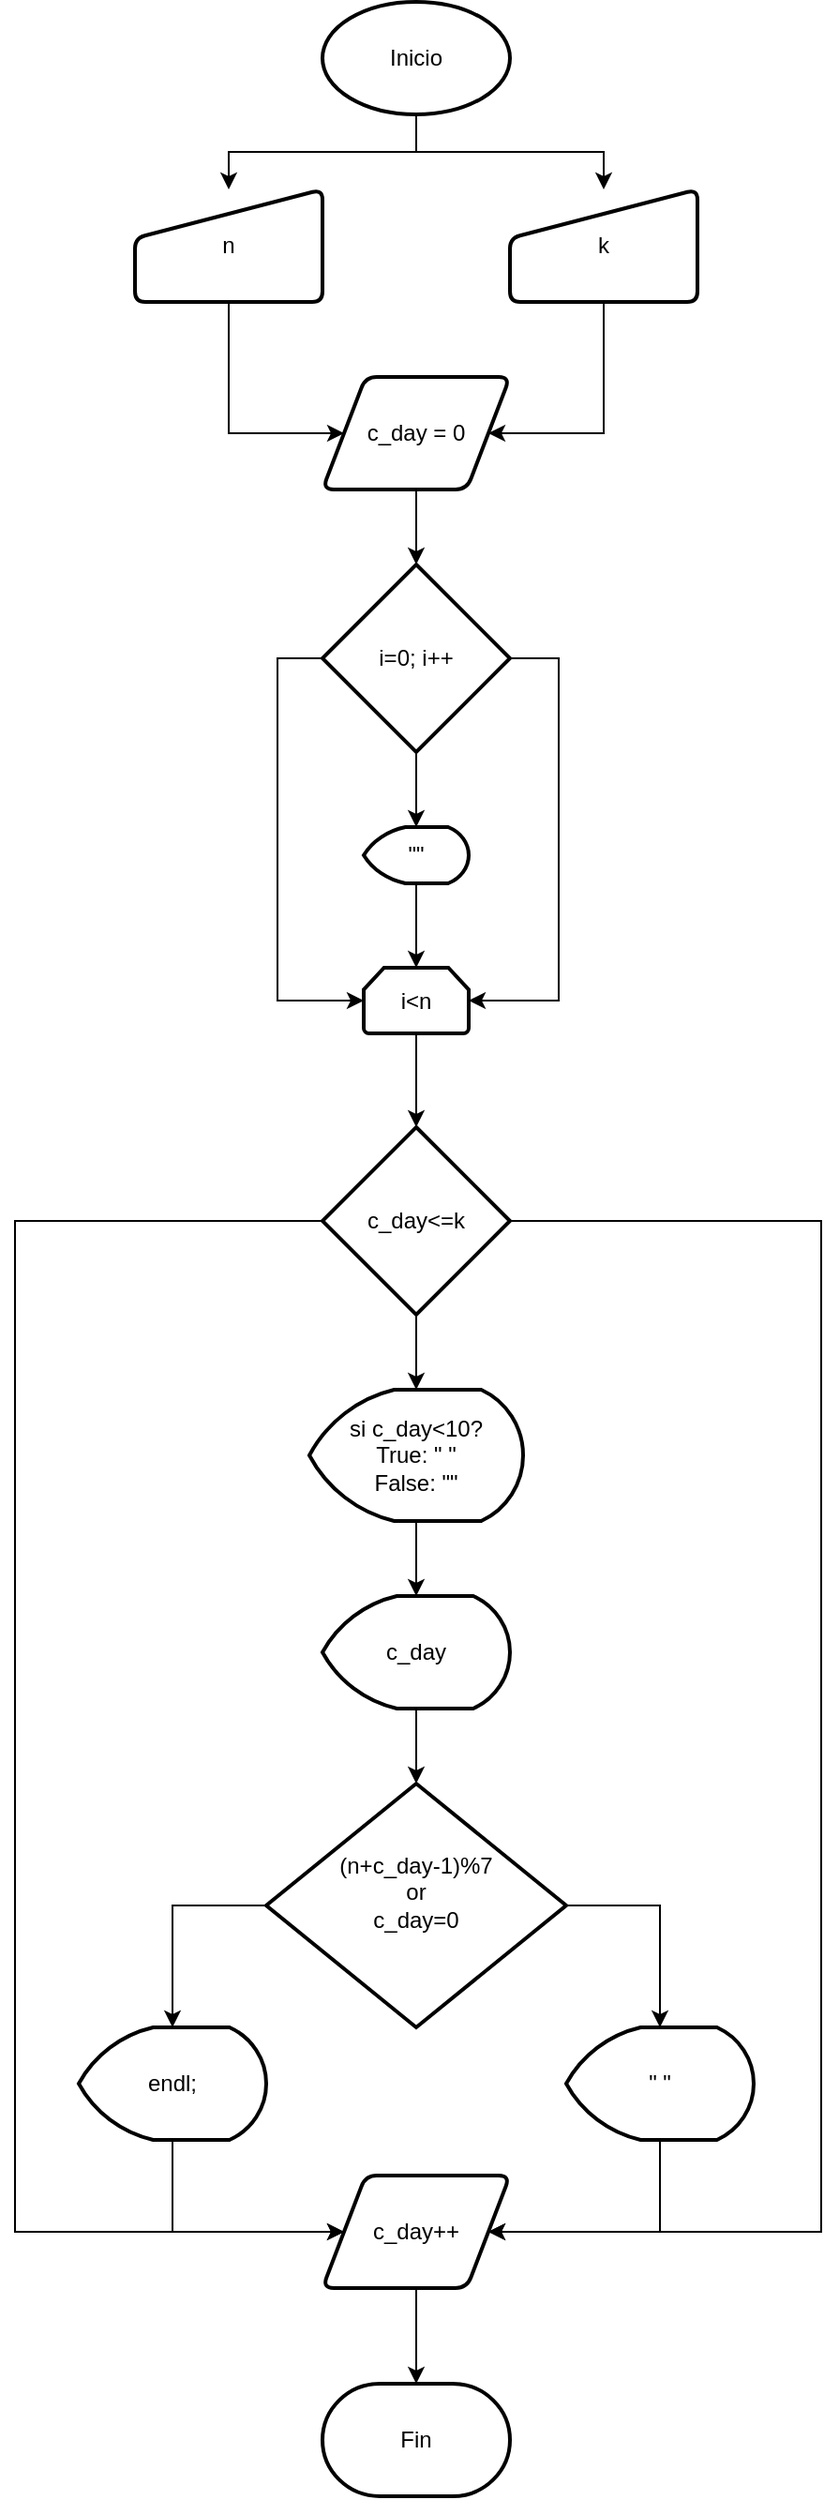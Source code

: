 <mxfile version="24.3.1" type="github">
  <diagram name="Página-1" id="544QwqThBYzNJzilZaaY">
    <mxGraphModel dx="977" dy="489" grid="1" gridSize="10" guides="1" tooltips="1" connect="1" arrows="1" fold="1" page="1" pageScale="1" pageWidth="827" pageHeight="1169" math="0" shadow="0">
      <root>
        <mxCell id="0" />
        <mxCell id="1" parent="0" />
        <mxCell id="F19cmIg-psnfU-JiqRUe-3" value="" style="edgeStyle=orthogonalEdgeStyle;rounded=0;orthogonalLoop=1;jettySize=auto;html=1;" edge="1" parent="1" source="F19cmIg-psnfU-JiqRUe-1" target="F19cmIg-psnfU-JiqRUe-2">
          <mxGeometry relative="1" as="geometry" />
        </mxCell>
        <mxCell id="F19cmIg-psnfU-JiqRUe-5" style="edgeStyle=orthogonalEdgeStyle;rounded=0;orthogonalLoop=1;jettySize=auto;html=1;entryX=0.5;entryY=0;entryDx=0;entryDy=0;" edge="1" parent="1" source="F19cmIg-psnfU-JiqRUe-1" target="F19cmIg-psnfU-JiqRUe-4">
          <mxGeometry relative="1" as="geometry" />
        </mxCell>
        <mxCell id="F19cmIg-psnfU-JiqRUe-1" value="Inicio" style="strokeWidth=2;html=1;shape=mxgraph.flowchart.start_1;whiteSpace=wrap;" vertex="1" parent="1">
          <mxGeometry x="364" y="10" width="100" height="60" as="geometry" />
        </mxCell>
        <mxCell id="F19cmIg-psnfU-JiqRUe-8" style="edgeStyle=orthogonalEdgeStyle;rounded=0;orthogonalLoop=1;jettySize=auto;html=1;entryX=0;entryY=0.5;entryDx=0;entryDy=0;" edge="1" parent="1" source="F19cmIg-psnfU-JiqRUe-2" target="F19cmIg-psnfU-JiqRUe-7">
          <mxGeometry relative="1" as="geometry">
            <Array as="points">
              <mxPoint x="314" y="240" />
            </Array>
          </mxGeometry>
        </mxCell>
        <mxCell id="F19cmIg-psnfU-JiqRUe-2" value="n" style="html=1;strokeWidth=2;shape=manualInput;whiteSpace=wrap;rounded=1;size=26;arcSize=11;" vertex="1" parent="1">
          <mxGeometry x="264" y="110" width="100" height="60" as="geometry" />
        </mxCell>
        <mxCell id="F19cmIg-psnfU-JiqRUe-9" style="edgeStyle=orthogonalEdgeStyle;rounded=0;orthogonalLoop=1;jettySize=auto;html=1;entryX=1;entryY=0.5;entryDx=0;entryDy=0;" edge="1" parent="1" source="F19cmIg-psnfU-JiqRUe-4" target="F19cmIg-psnfU-JiqRUe-7">
          <mxGeometry relative="1" as="geometry">
            <Array as="points">
              <mxPoint x="514" y="240" />
            </Array>
          </mxGeometry>
        </mxCell>
        <mxCell id="F19cmIg-psnfU-JiqRUe-4" value="k" style="html=1;strokeWidth=2;shape=manualInput;whiteSpace=wrap;rounded=1;size=26;arcSize=11;" vertex="1" parent="1">
          <mxGeometry x="464" y="110" width="100" height="60" as="geometry" />
        </mxCell>
        <mxCell id="F19cmIg-psnfU-JiqRUe-11" value="" style="edgeStyle=orthogonalEdgeStyle;rounded=0;orthogonalLoop=1;jettySize=auto;html=1;" edge="1" parent="1" source="F19cmIg-psnfU-JiqRUe-7" target="F19cmIg-psnfU-JiqRUe-10">
          <mxGeometry relative="1" as="geometry" />
        </mxCell>
        <mxCell id="F19cmIg-psnfU-JiqRUe-7" value="c_day = 0" style="shape=parallelogram;html=1;strokeWidth=2;perimeter=parallelogramPerimeter;whiteSpace=wrap;rounded=1;arcSize=12;size=0.23;" vertex="1" parent="1">
          <mxGeometry x="364" y="210" width="100" height="60" as="geometry" />
        </mxCell>
        <mxCell id="F19cmIg-psnfU-JiqRUe-13" value="" style="edgeStyle=orthogonalEdgeStyle;rounded=0;orthogonalLoop=1;jettySize=auto;html=1;" edge="1" parent="1" source="F19cmIg-psnfU-JiqRUe-10" target="F19cmIg-psnfU-JiqRUe-12">
          <mxGeometry relative="1" as="geometry" />
        </mxCell>
        <mxCell id="F19cmIg-psnfU-JiqRUe-10" value="i=0; i++" style="strokeWidth=2;html=1;shape=mxgraph.flowchart.decision;whiteSpace=wrap;" vertex="1" parent="1">
          <mxGeometry x="364" y="310" width="100" height="100" as="geometry" />
        </mxCell>
        <mxCell id="F19cmIg-psnfU-JiqRUe-15" value="" style="edgeStyle=orthogonalEdgeStyle;rounded=0;orthogonalLoop=1;jettySize=auto;html=1;" edge="1" parent="1" source="F19cmIg-psnfU-JiqRUe-12" target="F19cmIg-psnfU-JiqRUe-14">
          <mxGeometry relative="1" as="geometry" />
        </mxCell>
        <mxCell id="F19cmIg-psnfU-JiqRUe-12" value="&quot;&quot;" style="strokeWidth=2;html=1;shape=mxgraph.flowchart.display;whiteSpace=wrap;" vertex="1" parent="1">
          <mxGeometry x="386" y="450" width="56" height="30" as="geometry" />
        </mxCell>
        <mxCell id="F19cmIg-psnfU-JiqRUe-20" value="" style="edgeStyle=orthogonalEdgeStyle;rounded=0;orthogonalLoop=1;jettySize=auto;html=1;" edge="1" parent="1" source="F19cmIg-psnfU-JiqRUe-14" target="F19cmIg-psnfU-JiqRUe-19">
          <mxGeometry relative="1" as="geometry" />
        </mxCell>
        <mxCell id="F19cmIg-psnfU-JiqRUe-14" value="i&amp;lt;n" style="strokeWidth=2;html=1;shape=mxgraph.flowchart.loop_limit;whiteSpace=wrap;" vertex="1" parent="1">
          <mxGeometry x="386" y="525" width="56" height="35" as="geometry" />
        </mxCell>
        <mxCell id="F19cmIg-psnfU-JiqRUe-17" style="edgeStyle=orthogonalEdgeStyle;rounded=0;orthogonalLoop=1;jettySize=auto;html=1;entryX=0;entryY=0.5;entryDx=0;entryDy=0;entryPerimeter=0;" edge="1" parent="1" source="F19cmIg-psnfU-JiqRUe-10" target="F19cmIg-psnfU-JiqRUe-14">
          <mxGeometry relative="1" as="geometry">
            <Array as="points">
              <mxPoint x="340" y="360" />
              <mxPoint x="340" y="543" />
            </Array>
          </mxGeometry>
        </mxCell>
        <mxCell id="F19cmIg-psnfU-JiqRUe-18" style="edgeStyle=orthogonalEdgeStyle;rounded=0;orthogonalLoop=1;jettySize=auto;html=1;entryX=1;entryY=0.5;entryDx=0;entryDy=0;entryPerimeter=0;" edge="1" parent="1" source="F19cmIg-psnfU-JiqRUe-10" target="F19cmIg-psnfU-JiqRUe-14">
          <mxGeometry relative="1" as="geometry">
            <Array as="points">
              <mxPoint x="490" y="360" />
              <mxPoint x="490" y="543" />
            </Array>
          </mxGeometry>
        </mxCell>
        <mxCell id="F19cmIg-psnfU-JiqRUe-22" value="" style="edgeStyle=orthogonalEdgeStyle;rounded=0;orthogonalLoop=1;jettySize=auto;html=1;" edge="1" parent="1" source="F19cmIg-psnfU-JiqRUe-19" target="F19cmIg-psnfU-JiqRUe-21">
          <mxGeometry relative="1" as="geometry" />
        </mxCell>
        <mxCell id="F19cmIg-psnfU-JiqRUe-34" style="edgeStyle=orthogonalEdgeStyle;rounded=0;orthogonalLoop=1;jettySize=auto;html=1;entryX=0;entryY=0.5;entryDx=0;entryDy=0;" edge="1" parent="1" source="F19cmIg-psnfU-JiqRUe-19" target="F19cmIg-psnfU-JiqRUe-31">
          <mxGeometry relative="1" as="geometry">
            <mxPoint x="120" y="1040" as="targetPoint" />
            <Array as="points">
              <mxPoint x="200" y="660" />
              <mxPoint x="200" y="1199" />
            </Array>
          </mxGeometry>
        </mxCell>
        <mxCell id="F19cmIg-psnfU-JiqRUe-35" style="edgeStyle=orthogonalEdgeStyle;rounded=0;orthogonalLoop=1;jettySize=auto;html=1;entryX=1;entryY=0.5;entryDx=0;entryDy=0;" edge="1" parent="1" source="F19cmIg-psnfU-JiqRUe-19" target="F19cmIg-psnfU-JiqRUe-31">
          <mxGeometry relative="1" as="geometry">
            <Array as="points">
              <mxPoint x="630" y="660" />
              <mxPoint x="630" y="1199" />
            </Array>
          </mxGeometry>
        </mxCell>
        <mxCell id="F19cmIg-psnfU-JiqRUe-19" value="c_day&amp;lt;=k" style="strokeWidth=2;html=1;shape=mxgraph.flowchart.decision;whiteSpace=wrap;" vertex="1" parent="1">
          <mxGeometry x="364" y="610" width="100" height="100" as="geometry" />
        </mxCell>
        <mxCell id="F19cmIg-psnfU-JiqRUe-24" value="" style="edgeStyle=orthogonalEdgeStyle;rounded=0;orthogonalLoop=1;jettySize=auto;html=1;" edge="1" parent="1" source="F19cmIg-psnfU-JiqRUe-21" target="F19cmIg-psnfU-JiqRUe-23">
          <mxGeometry relative="1" as="geometry" />
        </mxCell>
        <mxCell id="F19cmIg-psnfU-JiqRUe-21" value="&lt;div&gt;si c_day&amp;lt;10?&lt;/div&gt;&lt;div&gt;True: &quot; &quot;&lt;/div&gt;&lt;div&gt;False: &quot;&quot;&lt;br&gt;&lt;/div&gt;" style="strokeWidth=2;html=1;shape=mxgraph.flowchart.display;whiteSpace=wrap;" vertex="1" parent="1">
          <mxGeometry x="357" y="750" width="114" height="70" as="geometry" />
        </mxCell>
        <mxCell id="F19cmIg-psnfU-JiqRUe-26" value="" style="edgeStyle=orthogonalEdgeStyle;rounded=0;orthogonalLoop=1;jettySize=auto;html=1;" edge="1" parent="1" source="F19cmIg-psnfU-JiqRUe-23" target="F19cmIg-psnfU-JiqRUe-25">
          <mxGeometry relative="1" as="geometry" />
        </mxCell>
        <mxCell id="F19cmIg-psnfU-JiqRUe-23" value="c_day" style="strokeWidth=2;html=1;shape=mxgraph.flowchart.display;whiteSpace=wrap;" vertex="1" parent="1">
          <mxGeometry x="364" y="860" width="100" height="60" as="geometry" />
        </mxCell>
        <mxCell id="F19cmIg-psnfU-JiqRUe-25" value="&lt;div&gt;(n+c_day-1)%7&lt;/div&gt;&lt;div&gt;or&lt;/div&gt;&lt;div&gt;c_day=0&lt;br&gt;&lt;/div&gt;&lt;div&gt;&lt;br&gt;&lt;/div&gt;" style="strokeWidth=2;html=1;shape=mxgraph.flowchart.decision;whiteSpace=wrap;" vertex="1" parent="1">
          <mxGeometry x="334" y="960" width="160" height="130" as="geometry" />
        </mxCell>
        <mxCell id="F19cmIg-psnfU-JiqRUe-32" style="edgeStyle=orthogonalEdgeStyle;rounded=0;orthogonalLoop=1;jettySize=auto;html=1;entryX=0;entryY=0.5;entryDx=0;entryDy=0;" edge="1" parent="1" source="F19cmIg-psnfU-JiqRUe-27" target="F19cmIg-psnfU-JiqRUe-31">
          <mxGeometry relative="1" as="geometry">
            <Array as="points">
              <mxPoint x="284" y="1199" />
            </Array>
          </mxGeometry>
        </mxCell>
        <mxCell id="F19cmIg-psnfU-JiqRUe-27" value="endl;" style="strokeWidth=2;html=1;shape=mxgraph.flowchart.display;whiteSpace=wrap;" vertex="1" parent="1">
          <mxGeometry x="234" y="1090" width="100" height="60" as="geometry" />
        </mxCell>
        <mxCell id="F19cmIg-psnfU-JiqRUe-28" style="edgeStyle=orthogonalEdgeStyle;rounded=0;orthogonalLoop=1;jettySize=auto;html=1;entryX=0.5;entryY=0;entryDx=0;entryDy=0;entryPerimeter=0;" edge="1" parent="1" source="F19cmIg-psnfU-JiqRUe-25" target="F19cmIg-psnfU-JiqRUe-27">
          <mxGeometry relative="1" as="geometry">
            <Array as="points">
              <mxPoint x="284" y="1025" />
            </Array>
          </mxGeometry>
        </mxCell>
        <mxCell id="F19cmIg-psnfU-JiqRUe-33" style="edgeStyle=orthogonalEdgeStyle;rounded=0;orthogonalLoop=1;jettySize=auto;html=1;entryX=1;entryY=0.5;entryDx=0;entryDy=0;" edge="1" parent="1" source="F19cmIg-psnfU-JiqRUe-29" target="F19cmIg-psnfU-JiqRUe-31">
          <mxGeometry relative="1" as="geometry">
            <Array as="points">
              <mxPoint x="544" y="1199" />
            </Array>
          </mxGeometry>
        </mxCell>
        <mxCell id="F19cmIg-psnfU-JiqRUe-29" value="&quot; &quot;" style="strokeWidth=2;html=1;shape=mxgraph.flowchart.display;whiteSpace=wrap;" vertex="1" parent="1">
          <mxGeometry x="494" y="1090" width="100" height="60" as="geometry" />
        </mxCell>
        <mxCell id="F19cmIg-psnfU-JiqRUe-30" style="edgeStyle=orthogonalEdgeStyle;rounded=0;orthogonalLoop=1;jettySize=auto;html=1;entryX=0.5;entryY=0;entryDx=0;entryDy=0;entryPerimeter=0;" edge="1" parent="1" source="F19cmIg-psnfU-JiqRUe-25" target="F19cmIg-psnfU-JiqRUe-29">
          <mxGeometry relative="1" as="geometry">
            <Array as="points">
              <mxPoint x="544" y="1025" />
            </Array>
          </mxGeometry>
        </mxCell>
        <mxCell id="F19cmIg-psnfU-JiqRUe-37" value="" style="edgeStyle=orthogonalEdgeStyle;rounded=0;orthogonalLoop=1;jettySize=auto;html=1;" edge="1" parent="1" source="F19cmIg-psnfU-JiqRUe-31" target="F19cmIg-psnfU-JiqRUe-36">
          <mxGeometry relative="1" as="geometry" />
        </mxCell>
        <mxCell id="F19cmIg-psnfU-JiqRUe-31" value="c_day++" style="shape=parallelogram;html=1;strokeWidth=2;perimeter=parallelogramPerimeter;whiteSpace=wrap;rounded=1;arcSize=12;size=0.23;" vertex="1" parent="1">
          <mxGeometry x="364" y="1169" width="100" height="60" as="geometry" />
        </mxCell>
        <mxCell id="F19cmIg-psnfU-JiqRUe-36" value="Fin" style="strokeWidth=2;html=1;shape=mxgraph.flowchart.terminator;whiteSpace=wrap;" vertex="1" parent="1">
          <mxGeometry x="364" y="1280" width="100" height="60" as="geometry" />
        </mxCell>
      </root>
    </mxGraphModel>
  </diagram>
</mxfile>
